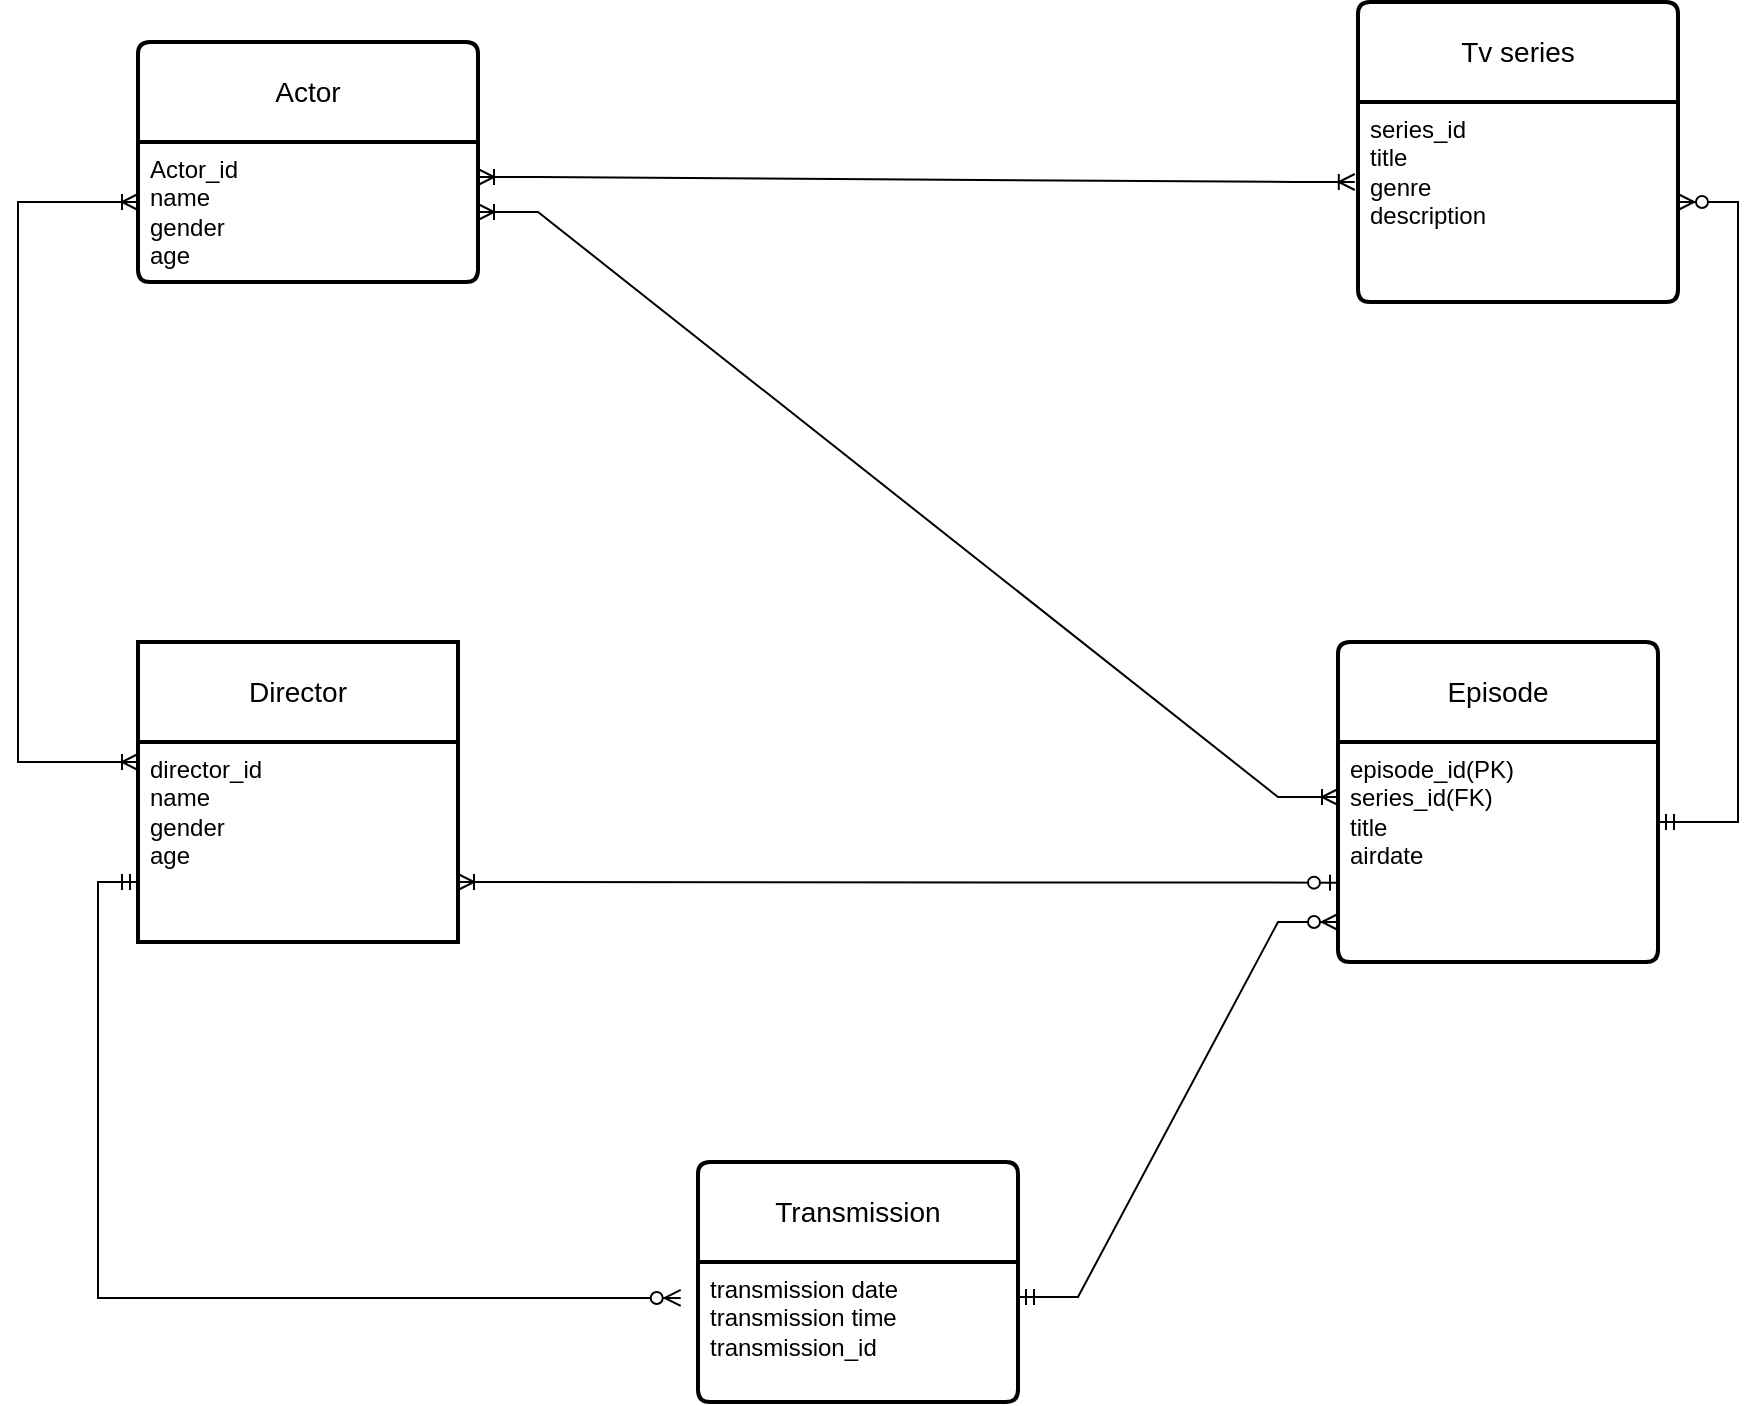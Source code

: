 <mxfile version="24.1.0" type="device">
  <diagram id="Z5lFTeh-3CqiIWgmmF3c" name="Page-1">
    <mxGraphModel dx="2002" dy="688" grid="1" gridSize="10" guides="1" tooltips="1" connect="1" arrows="1" fold="1" page="1" pageScale="1" pageWidth="850" pageHeight="1100" math="0" shadow="0">
      <root>
        <mxCell id="0" />
        <mxCell id="1" parent="0" />
        <mxCell id="kMSeW5RFvI0VJHeJlrp3-1" value="Actor" style="swimlane;childLayout=stackLayout;horizontal=1;startSize=50;horizontalStack=0;rounded=1;fontSize=14;fontStyle=0;strokeWidth=2;resizeParent=0;resizeLast=1;shadow=0;dashed=0;align=center;arcSize=4;whiteSpace=wrap;html=1;" parent="1" vertex="1">
          <mxGeometry x="40" y="60" width="170" height="120" as="geometry" />
        </mxCell>
        <mxCell id="kMSeW5RFvI0VJHeJlrp3-2" value="Actor_id&lt;div&gt;name&lt;/div&gt;&lt;div&gt;gender&lt;/div&gt;&lt;div&gt;age&lt;/div&gt;" style="align=left;strokeColor=none;fillColor=none;spacingLeft=4;fontSize=12;verticalAlign=top;resizable=0;rotatable=0;part=1;html=1;" parent="kMSeW5RFvI0VJHeJlrp3-1" vertex="1">
          <mxGeometry y="50" width="170" height="70" as="geometry" />
        </mxCell>
        <mxCell id="kMSeW5RFvI0VJHeJlrp3-3" value="Episode" style="swimlane;childLayout=stackLayout;horizontal=1;startSize=50;horizontalStack=0;rounded=1;fontSize=14;fontStyle=0;strokeWidth=2;resizeParent=0;resizeLast=1;shadow=0;dashed=0;align=center;arcSize=4;whiteSpace=wrap;html=1;" parent="1" vertex="1">
          <mxGeometry x="640" y="360" width="160" height="160" as="geometry" />
        </mxCell>
        <mxCell id="kMSeW5RFvI0VJHeJlrp3-4" value="episode_id(PK)&lt;div&gt;series_id(FK)&lt;/div&gt;&lt;div&gt;title&lt;/div&gt;&lt;div&gt;airdate&lt;/div&gt;" style="align=left;strokeColor=none;fillColor=none;spacingLeft=4;fontSize=12;verticalAlign=top;resizable=0;rotatable=0;part=1;html=1;" parent="kMSeW5RFvI0VJHeJlrp3-3" vertex="1">
          <mxGeometry y="50" width="160" height="110" as="geometry" />
        </mxCell>
        <mxCell id="kMSeW5RFvI0VJHeJlrp3-5" value="Tv series" style="swimlane;childLayout=stackLayout;horizontal=1;startSize=50;horizontalStack=0;rounded=1;fontSize=14;fontStyle=0;strokeWidth=2;resizeParent=0;resizeLast=1;shadow=0;dashed=0;align=center;arcSize=4;whiteSpace=wrap;html=1;" parent="1" vertex="1">
          <mxGeometry x="650" y="40" width="160" height="150" as="geometry" />
        </mxCell>
        <mxCell id="kMSeW5RFvI0VJHeJlrp3-6" value="series_id&lt;div&gt;title&lt;/div&gt;&lt;div&gt;genre&lt;/div&gt;&lt;div&gt;description&lt;/div&gt;" style="align=left;strokeColor=none;fillColor=none;spacingLeft=4;fontSize=12;verticalAlign=top;resizable=0;rotatable=0;part=1;html=1;" parent="kMSeW5RFvI0VJHeJlrp3-5" vertex="1">
          <mxGeometry y="50" width="160" height="100" as="geometry" />
        </mxCell>
        <mxCell id="kMSeW5RFvI0VJHeJlrp3-7" value="Director" style="swimlane;childLayout=stackLayout;horizontal=1;startSize=50;horizontalStack=0;rounded=1;fontSize=14;fontStyle=0;strokeWidth=2;resizeParent=0;resizeLast=1;shadow=0;dashed=0;align=center;arcSize=0;whiteSpace=wrap;html=1;" parent="1" vertex="1">
          <mxGeometry x="40" y="360" width="160" height="150" as="geometry" />
        </mxCell>
        <mxCell id="kMSeW5RFvI0VJHeJlrp3-8" value="director_id&lt;div&gt;name&lt;/div&gt;&lt;div&gt;gender&lt;/div&gt;&lt;div&gt;age&lt;/div&gt;" style="align=left;strokeColor=none;fillColor=none;spacingLeft=4;fontSize=12;verticalAlign=top;resizable=0;rotatable=0;part=1;html=1;" parent="kMSeW5RFvI0VJHeJlrp3-7" vertex="1">
          <mxGeometry y="50" width="160" height="100" as="geometry" />
        </mxCell>
        <mxCell id="U3qUwj2Nc9l6AiTE2Mli-4" value="" style="edgeStyle=entityRelationEdgeStyle;fontSize=12;html=1;endArrow=ERoneToMany;startArrow=ERoneToMany;rounded=0;exitX=1;exitY=0.25;exitDx=0;exitDy=0;entryX=-0.01;entryY=0.4;entryDx=0;entryDy=0;entryPerimeter=0;" parent="1" target="kMSeW5RFvI0VJHeJlrp3-6" edge="1" source="kMSeW5RFvI0VJHeJlrp3-2">
          <mxGeometry width="100" height="100" relative="1" as="geometry">
            <mxPoint x="210" y="150.3" as="sourcePoint" />
            <mxPoint x="650" y="140.0" as="targetPoint" />
            <Array as="points">
              <mxPoint x="450" y="168.3" />
              <mxPoint x="450" y="188.3" />
              <mxPoint x="450" y="198.3" />
            </Array>
          </mxGeometry>
        </mxCell>
        <mxCell id="xBOZ-4ejrgnDgNFoGcdD-6" value="Transmission" style="swimlane;childLayout=stackLayout;horizontal=1;startSize=50;horizontalStack=0;rounded=1;fontSize=14;fontStyle=0;strokeWidth=2;resizeParent=0;resizeLast=1;shadow=0;dashed=0;align=center;arcSize=4;whiteSpace=wrap;html=1;" parent="1" vertex="1">
          <mxGeometry x="320" y="620" width="160" height="120" as="geometry" />
        </mxCell>
        <mxCell id="xBOZ-4ejrgnDgNFoGcdD-7" value="transmission date&lt;div&gt;transmission time&lt;/div&gt;&lt;div&gt;transmission_id&lt;/div&gt;" style="align=left;strokeColor=none;fillColor=none;spacingLeft=4;fontSize=12;verticalAlign=top;resizable=0;rotatable=0;part=1;html=1;" parent="xBOZ-4ejrgnDgNFoGcdD-6" vertex="1">
          <mxGeometry y="50" width="160" height="70" as="geometry" />
        </mxCell>
        <mxCell id="xBOZ-4ejrgnDgNFoGcdD-9" value="" style="edgeStyle=entityRelationEdgeStyle;fontSize=12;html=1;endArrow=ERzeroToMany;startArrow=ERmandOne;rounded=0;" parent="1" target="kMSeW5RFvI0VJHeJlrp3-6" edge="1">
          <mxGeometry width="100" height="100" relative="1" as="geometry">
            <mxPoint x="800" y="450" as="sourcePoint" />
            <mxPoint x="900" y="350" as="targetPoint" />
          </mxGeometry>
        </mxCell>
        <mxCell id="xBOZ-4ejrgnDgNFoGcdD-11" value="" style="edgeStyle=entityRelationEdgeStyle;fontSize=12;html=1;endArrow=ERoneToMany;startArrow=ERoneToMany;rounded=0;entryX=0;entryY=0.25;entryDx=0;entryDy=0;" parent="1" target="kMSeW5RFvI0VJHeJlrp3-4" edge="1" source="kMSeW5RFvI0VJHeJlrp3-2">
          <mxGeometry width="100" height="100" relative="1" as="geometry">
            <mxPoint x="210" y="170" as="sourcePoint" />
            <mxPoint x="600" y="480" as="targetPoint" />
            <Array as="points">
              <mxPoint x="200" y="155" />
            </Array>
          </mxGeometry>
        </mxCell>
        <mxCell id="xBOZ-4ejrgnDgNFoGcdD-14" value="" style="edgeStyle=entityRelationEdgeStyle;fontSize=12;html=1;endArrow=ERzeroToMany;startArrow=ERmandOne;rounded=0;exitX=1;exitY=0.25;exitDx=0;exitDy=0;" parent="1" source="xBOZ-4ejrgnDgNFoGcdD-7" edge="1">
          <mxGeometry width="100" height="100" relative="1" as="geometry">
            <mxPoint x="540" y="600" as="sourcePoint" />
            <mxPoint x="640" y="500" as="targetPoint" />
          </mxGeometry>
        </mxCell>
        <mxCell id="xBOZ-4ejrgnDgNFoGcdD-16" value="" style="edgeStyle=elbowEdgeStyle;fontSize=12;html=1;endArrow=ERoneToMany;startArrow=ERoneToMany;rounded=0;exitX=0;exitY=0.1;exitDx=0;exitDy=0;exitPerimeter=0;" parent="1" source="kMSeW5RFvI0VJHeJlrp3-8" edge="1">
          <mxGeometry width="100" height="100" relative="1" as="geometry">
            <mxPoint x="30" y="420" as="sourcePoint" />
            <mxPoint x="40" y="140" as="targetPoint" />
            <Array as="points">
              <mxPoint x="-20" y="280" />
            </Array>
          </mxGeometry>
        </mxCell>
        <mxCell id="xh-U37C77TUfHcVeX-lL-1" value="" style="edgeStyle=elbowEdgeStyle;fontSize=12;html=1;endArrow=ERoneToMany;startArrow=ERzeroToOne;rounded=0;entryX=1;entryY=0.75;entryDx=0;entryDy=0;elbow=vertical;" edge="1" parent="1">
          <mxGeometry width="100" height="100" relative="1" as="geometry">
            <mxPoint x="640" y="480.333" as="sourcePoint" />
            <mxPoint x="200" y="480" as="targetPoint" />
            <Array as="points" />
          </mxGeometry>
        </mxCell>
        <mxCell id="xh-U37C77TUfHcVeX-lL-2" value="" style="edgeStyle=elbowEdgeStyle;fontSize=12;html=1;endArrow=ERzeroToMany;startArrow=ERmandOne;rounded=0;entryX=-0.054;entryY=0.257;entryDx=0;entryDy=0;entryPerimeter=0;" edge="1" parent="1" target="xBOZ-4ejrgnDgNFoGcdD-7">
          <mxGeometry width="100" height="100" relative="1" as="geometry">
            <mxPoint x="40" y="480" as="sourcePoint" />
            <mxPoint x="210" y="570" as="targetPoint" />
            <Array as="points">
              <mxPoint x="20" y="580" />
            </Array>
          </mxGeometry>
        </mxCell>
      </root>
    </mxGraphModel>
  </diagram>
</mxfile>
